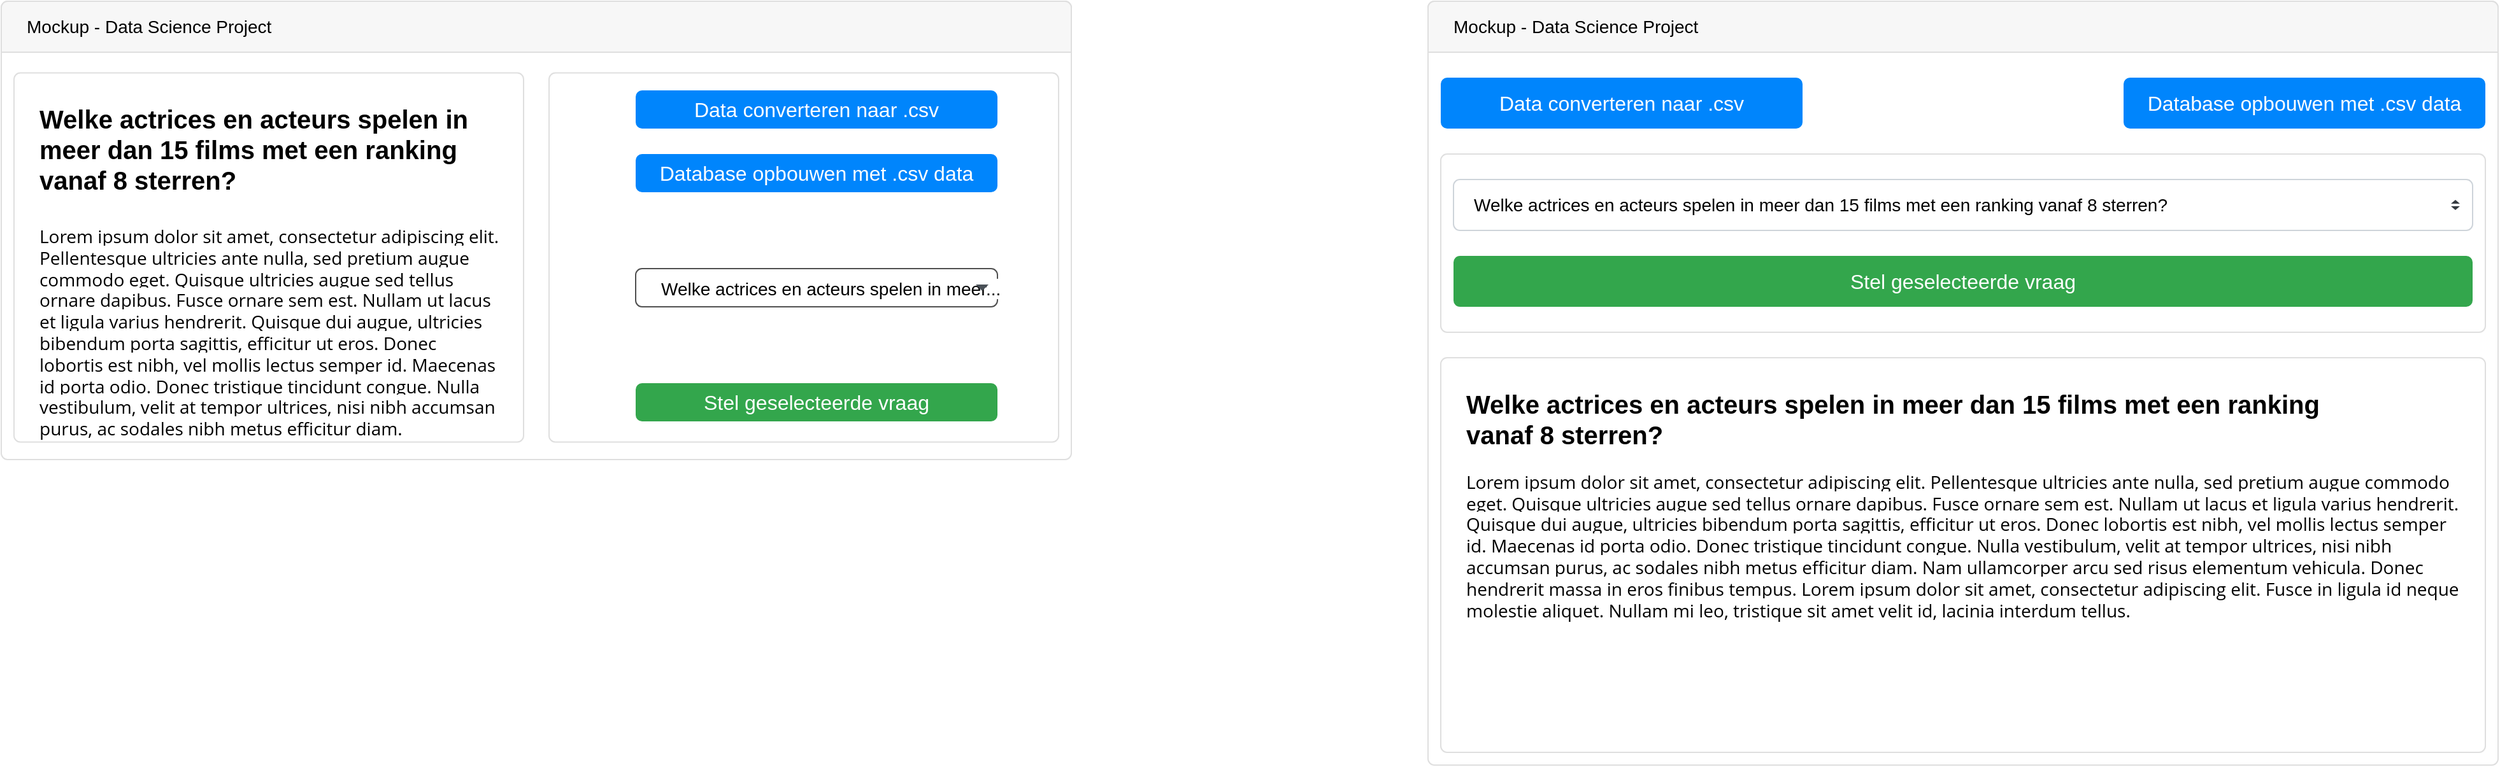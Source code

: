 <mxfile version="12.9.1" type="device"><diagram id="6V7LYD5ELoQpniPeE7P1" name="Page-1"><mxGraphModel dx="1985" dy="662" grid="0" gridSize="10" guides="1" tooltips="1" connect="1" arrows="1" fold="1" page="0" pageScale="1" pageWidth="827" pageHeight="1169" background="none" math="0" shadow="0"><root><mxCell id="0"/><mxCell id="1" parent="0"/><mxCell id="0TwjBl6gbjHXmzoj-cEr-2" value="" style="html=1;shadow=0;dashed=0;shape=mxgraph.bootstrap.rrect;rSize=5;strokeColor=#DFDFDF;html=1;whiteSpace=wrap;fillColor=#FFFFFF;fontColor=#000000;" vertex="1" parent="1"><mxGeometry x="-800" y="40" width="840" height="360" as="geometry"/></mxCell><mxCell id="0TwjBl6gbjHXmzoj-cEr-3" value="Mockup - Data Science Project" style="html=1;shadow=0;dashed=0;shape=mxgraph.bootstrap.topButton;strokeColor=inherit;fillColor=#F7F7F7;rSize=5;perimeter=none;whiteSpace=wrap;resizeWidth=1;align=left;spacing=20;fontSize=14;" vertex="1" parent="0TwjBl6gbjHXmzoj-cEr-2"><mxGeometry width="840" height="40" relative="1" as="geometry"/></mxCell><mxCell id="0TwjBl6gbjHXmzoj-cEr-12" value="&lt;b style=&quot;font-size: 20px&quot;&gt;&lt;span class=&quot;TextRun SCXW56527818 BCX0&quot; lang=&quot;NL-NL&quot; style=&quot;margin: 0px ; padding: 0px ; background-color: rgb(255 , 255 , 255) ; font-family: &amp;#34;calibri&amp;#34; , &amp;#34;calibri_embeddedfont&amp;#34; , &amp;#34;calibri_msfontservice&amp;#34; , sans-serif ; line-height: 19.425px&quot;&gt;&lt;span class=&quot;NormalTextRun SCXW56527818 BCX0&quot; style=&quot;margin: 0px ; padding: 0px ; background-color: inherit&quot;&gt;Welke actrices en acteurs spelen in meer dan&amp;nbsp;&lt;/span&gt;&lt;/span&gt;&lt;span class=&quot;TextRun SCXW56527818 BCX0&quot; lang=&quot;NL-NL&quot; style=&quot;margin: 0px ; padding: 0px ; background-color: rgb(255 , 255 , 255) ; font-family: &amp;#34;calibri&amp;#34; , &amp;#34;calibri_embeddedfont&amp;#34; , &amp;#34;calibri_msfontservice&amp;#34; , sans-serif ; line-height: 19.425px&quot;&gt;&lt;span class=&quot;NormalTextRun SCXW56527818 BCX0&quot; style=&quot;margin: 0px ; padding: 0px ; background-color: inherit&quot;&gt;15&lt;/span&gt;&lt;/span&gt;&lt;span class=&quot;TextRun SCXW56527818 BCX0&quot; lang=&quot;NL-NL&quot; style=&quot;margin: 0px ; padding: 0px ; background-color: rgb(255 , 255 , 255) ; font-family: &amp;#34;calibri&amp;#34; , &amp;#34;calibri_embeddedfont&amp;#34; , &amp;#34;calibri_msfontservice&amp;#34; , sans-serif ; line-height: 19.425px&quot;&gt;&lt;span class=&quot;NormalTextRun SCXW56527818 BCX0&quot; style=&quot;margin: 0px ; padding: 0px ; background-color: inherit&quot;&gt;&amp;nbsp;films met een ranking vanaf&amp;nbsp;&lt;/span&gt;&lt;/span&gt;&lt;span class=&quot;TextRun SCXW56527818 BCX0&quot; lang=&quot;NL-NL&quot; style=&quot;margin: 0px ; padding: 0px ; background-color: rgb(255 , 255 , 255) ; font-family: &amp;#34;calibri&amp;#34; , &amp;#34;calibri_embeddedfont&amp;#34; , &amp;#34;calibri_msfontservice&amp;#34; , sans-serif ; line-height: 19.425px&quot;&gt;&lt;span class=&quot;NormalTextRun SCXW56527818 BCX0&quot; style=&quot;margin: 0px ; padding: 0px ; background-color: inherit&quot;&gt;8&amp;nbsp;&lt;/span&gt;&lt;/span&gt;&lt;span class=&quot;TextRun SCXW56527818 BCX0&quot; lang=&quot;NL-NL&quot; style=&quot;margin: 0px ; padding: 0px ; background-color: rgb(255 , 255 , 255) ; font-family: &amp;#34;calibri&amp;#34; , &amp;#34;calibri_embeddedfont&amp;#34; , &amp;#34;calibri_msfontservice&amp;#34; , sans-serif ; line-height: 19.425px&quot;&gt;&lt;span class=&quot;NormalTextRun SCXW56527818 BCX0&quot; style=&quot;margin: 0px ; padding: 0px ; background-color: inherit&quot;&gt;sterren?&lt;/span&gt;&lt;/span&gt;&lt;span class=&quot;EOP SCXW56527818 BCX0&quot; style=&quot;margin: 0px ; padding: 0px ; background-color: rgb(255 , 255 , 255) ; line-height: 19.425px ; font-family: &amp;#34;calibri&amp;#34; , &amp;#34;calibri_embeddedfont&amp;#34; , &amp;#34;calibri_msfontservice&amp;#34; , sans-serif&quot;&gt;&amp;nbsp;&lt;br&gt;&lt;/span&gt;&lt;br&gt;&lt;/b&gt;&lt;span style=&quot;font-family: &amp;#34;open sans&amp;#34; , &amp;#34;arial&amp;#34; , sans-serif ; text-align: justify ; background-color: rgb(255 , 255 , 255)&quot;&gt;Lorem ipsum dolor sit amet, consectetur adipiscing elit. Pellentesque ultricies ante nulla, sed pretium augue commodo eget. Quisque ultricies augue sed tellus ornare dapibus. Fusce ornare sem est. Nullam ut lacus et ligula varius hendrerit. Quisque dui augue, ultricies bibendum porta sagittis, efficitur ut eros. Donec lobortis est nibh, vel mollis lectus semper id. Maecenas id porta odio. Donec tristique tincidunt congue. Nulla vestibulum, velit at tempor ultrices, nisi nibh accumsan purus, ac sodales nibh metus efficitur diam.&amp;nbsp;&lt;/span&gt;" style="html=1;shadow=0;dashed=0;shape=mxgraph.bootstrap.rrect;rSize=5;strokeColor=#DFDFDF;html=1;whiteSpace=wrap;fillColor=#ffffff;fontColor=#000000;verticalAlign=top;align=left;spacing=20;fontSize=14;spacingLeft=0;" vertex="1" parent="0TwjBl6gbjHXmzoj-cEr-2"><mxGeometry x="10" y="56.25" width="400" height="290" as="geometry"/></mxCell><mxCell id="0TwjBl6gbjHXmzoj-cEr-18" value="" style="html=1;shadow=0;dashed=0;shape=mxgraph.bootstrap.rrect;rSize=5;strokeColor=#DFDFDF;html=1;whiteSpace=wrap;fillColor=#ffffff;fontColor=#000000;verticalAlign=top;align=left;spacing=20;fontSize=14;spacingLeft=0;" vertex="1" parent="0TwjBl6gbjHXmzoj-cEr-2"><mxGeometry x="430" y="56.253" width="400" height="290" as="geometry"/></mxCell><mxCell id="0TwjBl6gbjHXmzoj-cEr-17" value="Database opbouwen met .csv data" style="html=1;shadow=0;dashed=0;shape=mxgraph.bootstrap.rrect;rSize=5;strokeColor=none;strokeWidth=1;fillColor=#0085FC;fontColor=#FFFFFF;whiteSpace=wrap;align=center;verticalAlign=middle;spacingLeft=0;fontStyle=0;fontSize=16;spacing=5;" vertex="1" parent="0TwjBl6gbjHXmzoj-cEr-2"><mxGeometry x="498" y="120" width="284" height="30" as="geometry"/></mxCell><mxCell id="0TwjBl6gbjHXmzoj-cEr-15" value="Data converteren naar .csv" style="html=1;shadow=0;dashed=0;shape=mxgraph.bootstrap.rrect;rSize=5;strokeColor=none;strokeWidth=1;fillColor=#0085FC;fontColor=#FFFFFF;whiteSpace=wrap;align=center;verticalAlign=middle;spacingLeft=0;fontStyle=0;fontSize=16;spacing=5;" vertex="1" parent="0TwjBl6gbjHXmzoj-cEr-2"><mxGeometry x="498" y="70" width="284" height="30" as="geometry"/></mxCell><mxCell id="0TwjBl6gbjHXmzoj-cEr-10" value="&lt;span class=&quot;TextRun SCXW56527818 BCX0&quot; lang=&quot;NL-NL&quot; style=&quot;font-size: 14px ; margin: 0px ; padding: 0px ; color: rgb(0 , 0 , 0) ; background-color: rgb(255 , 255 , 255) ; font-family: &amp;#34;calibri&amp;#34; , &amp;#34;calibri_embeddedfont&amp;#34; , &amp;#34;calibri_msfontservice&amp;#34; , sans-serif ; line-height: 19.425px&quot;&gt;&lt;span class=&quot;NormalTextRun SCXW56527818 BCX0&quot; style=&quot;margin: 0px ; padding: 0px ; background-color: inherit&quot;&gt;Welke actrices en acteurs spelen in meer...&lt;/span&gt;&lt;/span&gt;&lt;span class=&quot;EOP SCXW56527818 BCX0&quot; style=&quot;font-size: 14px ; margin: 0px ; padding: 0px ; color: rgb(0 , 0 , 0) ; background-color: rgb(255 , 255 , 255) ; line-height: 19.425px ; font-family: &amp;#34;calibri&amp;#34; , &amp;#34;calibri_embeddedfont&amp;#34; , &amp;#34;calibri_msfontservice&amp;#34; , sans-serif&quot;&gt;&amp;nbsp;&lt;/span&gt;" style="html=1;shadow=0;dashed=0;shape=mxgraph.bootstrap.rrect;rSize=5;strokeColor=#505050;strokeWidth=1;fillColor=#ffffff;fontColor=#777777;align=left;verticalAlign=middle;fontStyle=0;fontSize=18;spacing=20;" vertex="1" parent="0TwjBl6gbjHXmzoj-cEr-2"><mxGeometry x="498" y="210" width="284" height="30" as="geometry"/></mxCell><mxCell id="0TwjBl6gbjHXmzoj-cEr-11" value="" style="shape=triangle;direction=south;fillColor=#495057;strokeColor=none;perimeter=none;" vertex="1" parent="0TwjBl6gbjHXmzoj-cEr-10"><mxGeometry x="1" y="0.5" width="10" height="5" relative="1" as="geometry"><mxPoint x="-17" y="-2.5" as="offset"/></mxGeometry></mxCell><mxCell id="0TwjBl6gbjHXmzoj-cEr-16" value="Stel geselecteerde vraag" style="html=1;shadow=0;dashed=0;shape=mxgraph.bootstrap.rrect;rSize=5;strokeColor=none;strokeWidth=1;fillColor=#33A64C;fontColor=#FFFFFF;whiteSpace=wrap;align=center;verticalAlign=middle;spacingLeft=0;fontStyle=0;fontSize=16;spacing=5;" vertex="1" parent="0TwjBl6gbjHXmzoj-cEr-2"><mxGeometry x="498" y="300" width="284" height="30" as="geometry"/></mxCell><mxCell id="0TwjBl6gbjHXmzoj-cEr-19" value="" style="html=1;shadow=0;dashed=0;shape=mxgraph.bootstrap.rrect;rSize=5;strokeColor=#DFDFDF;html=1;whiteSpace=wrap;fillColor=#FFFFFF;fontColor=#000000;" vertex="1" parent="1"><mxGeometry x="320" y="40" width="840" height="600" as="geometry"/></mxCell><mxCell id="0TwjBl6gbjHXmzoj-cEr-20" value="Mockup - Data Science Project" style="html=1;shadow=0;dashed=0;shape=mxgraph.bootstrap.topButton;strokeColor=inherit;fillColor=#F7F7F7;rSize=5;perimeter=none;whiteSpace=wrap;resizeWidth=1;align=left;spacing=20;fontSize=14;" vertex="1" parent="0TwjBl6gbjHXmzoj-cEr-19"><mxGeometry width="840" height="40" relative="1" as="geometry"/></mxCell><mxCell id="0TwjBl6gbjHXmzoj-cEr-21" value="&lt;font style=&quot;font-size: 20px&quot;&gt;&lt;b&gt;&lt;span class=&quot;TextRun SCXW56527818 BCX0&quot; lang=&quot;NL-NL&quot; style=&quot;margin: 0px ; padding: 0px ; background-color: rgb(255 , 255 , 255) ; font-family: &amp;#34;calibri&amp;#34; , &amp;#34;calibri_embeddedfont&amp;#34; , &amp;#34;calibri_msfontservice&amp;#34; , sans-serif ; line-height: 19.425px&quot;&gt;&lt;span class=&quot;NormalTextRun SCXW56527818 BCX0&quot; style=&quot;margin: 0px ; padding: 0px ; background-color: inherit&quot;&gt;Welke actrices en acteurs spelen in meer dan&amp;nbsp;&lt;/span&gt;&lt;/span&gt;&lt;span class=&quot;TextRun SCXW56527818 BCX0&quot; lang=&quot;NL-NL&quot; style=&quot;margin: 0px ; padding: 0px ; background-color: rgb(255 , 255 , 255) ; font-family: &amp;#34;calibri&amp;#34; , &amp;#34;calibri_embeddedfont&amp;#34; , &amp;#34;calibri_msfontservice&amp;#34; , sans-serif ; line-height: 19.425px&quot;&gt;&lt;span class=&quot;NormalTextRun SCXW56527818 BCX0&quot; style=&quot;margin: 0px ; padding: 0px ; background-color: inherit&quot;&gt;15&lt;/span&gt;&lt;/span&gt;&lt;span class=&quot;TextRun SCXW56527818 BCX0&quot; lang=&quot;NL-NL&quot; style=&quot;margin: 0px ; padding: 0px ; background-color: rgb(255 , 255 , 255) ; font-family: &amp;#34;calibri&amp;#34; , &amp;#34;calibri_embeddedfont&amp;#34; , &amp;#34;calibri_msfontservice&amp;#34; , sans-serif ; line-height: 19.425px&quot;&gt;&lt;span class=&quot;NormalTextRun SCXW56527818 BCX0&quot; style=&quot;margin: 0px ; padding: 0px ; background-color: inherit&quot;&gt;&amp;nbsp;films met een ranking vanaf&amp;nbsp;&lt;/span&gt;&lt;/span&gt;&lt;span class=&quot;TextRun SCXW56527818 BCX0&quot; lang=&quot;NL-NL&quot; style=&quot;margin: 0px ; padding: 0px ; background-color: rgb(255 , 255 , 255) ; font-family: &amp;#34;calibri&amp;#34; , &amp;#34;calibri_embeddedfont&amp;#34; , &amp;#34;calibri_msfontservice&amp;#34; , sans-serif ; line-height: 19.425px&quot;&gt;&lt;span class=&quot;NormalTextRun SCXW56527818 BCX0&quot; style=&quot;margin: 0px ; padding: 0px ; background-color: inherit&quot;&gt;8&amp;nbsp;&lt;/span&gt;&lt;/span&gt;&lt;span class=&quot;TextRun SCXW56527818 BCX0&quot; lang=&quot;NL-NL&quot; style=&quot;margin: 0px ; padding: 0px ; background-color: rgb(255 , 255 , 255) ; font-family: &amp;#34;calibri&amp;#34; , &amp;#34;calibri_embeddedfont&amp;#34; , &amp;#34;calibri_msfontservice&amp;#34; , sans-serif ; line-height: 19.425px&quot;&gt;&lt;span class=&quot;NormalTextRun SCXW56527818 BCX0&quot; style=&quot;margin: 0px ; padding: 0px ; background-color: inherit&quot;&gt;sterren?&lt;/span&gt;&lt;/span&gt;&lt;span class=&quot;EOP SCXW56527818 BCX0&quot; style=&quot;margin: 0px ; padding: 0px ; background-color: rgb(255 , 255 , 255) ; line-height: 19.425px ; font-family: &amp;#34;calibri&amp;#34; , &amp;#34;calibri_embeddedfont&amp;#34; , &amp;#34;calibri_msfontservice&amp;#34; , sans-serif&quot;&gt;&amp;nbsp;&lt;/span&gt;&lt;br&gt;&lt;/b&gt;&lt;/font&gt;&lt;br&gt;&lt;span style=&quot;font-family: &amp;#34;open sans&amp;#34; , &amp;#34;arial&amp;#34; , sans-serif ; text-align: justify ; background-color: rgb(255 , 255 , 255)&quot;&gt;Lorem ipsum dolor sit amet, consectetur adipiscing elit. Pellentesque ultricies ante nulla, sed pretium augue commodo eget. Quisque ultricies augue sed tellus ornare dapibus. Fusce ornare sem est. Nullam ut lacus et ligula varius hendrerit. Quisque dui augue, ultricies bibendum porta sagittis, efficitur ut eros. Donec lobortis est nibh, vel mollis lectus semper id. Maecenas id porta odio. Donec tristique tincidunt congue. Nulla vestibulum, velit at tempor ultrices, nisi nibh accumsan purus, ac sodales nibh metus efficitur diam. Nam ullamcorper arcu sed risus elementum vehicula. Donec hendrerit massa in eros finibus tempus. Lorem ipsum dolor sit amet, consectetur adipiscing elit. Fusce in ligula id neque molestie aliquet. Nullam mi leo, tristique sit amet velit id, lacinia interdum tellus.&lt;/span&gt;" style="html=1;shadow=0;dashed=0;shape=mxgraph.bootstrap.rrect;rSize=5;strokeColor=#DFDFDF;html=1;whiteSpace=wrap;fillColor=#ffffff;fontColor=#000000;verticalAlign=top;align=left;spacing=20;fontSize=14;spacingLeft=0;" vertex="1" parent="0TwjBl6gbjHXmzoj-cEr-19"><mxGeometry x="10" y="280" width="820" height="310" as="geometry"/></mxCell><mxCell id="0TwjBl6gbjHXmzoj-cEr-22" value="" style="html=1;shadow=0;dashed=0;shape=mxgraph.bootstrap.rrect;rSize=5;strokeColor=#DFDFDF;html=1;whiteSpace=wrap;fillColor=#ffffff;fontColor=#000000;verticalAlign=top;align=left;spacing=20;fontSize=14;spacingLeft=0;" vertex="1" parent="0TwjBl6gbjHXmzoj-cEr-19"><mxGeometry x="10" y="120" width="820" height="140" as="geometry"/></mxCell><mxCell id="0TwjBl6gbjHXmzoj-cEr-23" value="Database opbouwen met .csv data" style="html=1;shadow=0;dashed=0;shape=mxgraph.bootstrap.rrect;rSize=5;strokeColor=none;strokeWidth=1;fillColor=#0085FC;fontColor=#FFFFFF;whiteSpace=wrap;align=center;verticalAlign=middle;spacingLeft=0;fontStyle=0;fontSize=16;spacing=5;" vertex="1" parent="0TwjBl6gbjHXmzoj-cEr-19"><mxGeometry x="546" y="60" width="284" height="40" as="geometry"/></mxCell><mxCell id="0TwjBl6gbjHXmzoj-cEr-24" value="Data converteren naar .csv" style="html=1;shadow=0;dashed=0;shape=mxgraph.bootstrap.rrect;rSize=5;strokeColor=none;strokeWidth=1;fillColor=#0085FC;fontColor=#FFFFFF;whiteSpace=wrap;align=center;verticalAlign=middle;spacingLeft=0;fontStyle=0;fontSize=16;spacing=5;" vertex="1" parent="0TwjBl6gbjHXmzoj-cEr-19"><mxGeometry x="10" y="60.01" width="284" height="39.99" as="geometry"/></mxCell><mxCell id="0TwjBl6gbjHXmzoj-cEr-27" value="Stel geselecteerde vraag" style="html=1;shadow=0;dashed=0;shape=mxgraph.bootstrap.rrect;rSize=5;strokeColor=none;strokeWidth=1;fillColor=#33A64C;fontColor=#FFFFFF;whiteSpace=wrap;align=center;verticalAlign=middle;spacingLeft=0;fontStyle=0;fontSize=16;spacing=5;" vertex="1" parent="0TwjBl6gbjHXmzoj-cEr-19"><mxGeometry x="20" y="200" width="800" height="40" as="geometry"/></mxCell><mxCell id="0TwjBl6gbjHXmzoj-cEr-28" value="&lt;font style=&quot;font-size: 14px&quot;&gt;&lt;span class=&quot;TextRun SCXW56527818 BCX0&quot; lang=&quot;NL-NL&quot; style=&quot;margin: 0px ; padding: 0px ; color: rgb(0 , 0 , 0) ; white-space: normal ; background-color: rgb(255 , 255 , 255) ; font-family: &amp;#34;calibri&amp;#34; , &amp;#34;calibri_embeddedfont&amp;#34; , &amp;#34;calibri_msfontservice&amp;#34; , sans-serif ; line-height: 19.425px&quot;&gt;&lt;span class=&quot;NormalTextRun SCXW56527818 BCX0&quot; style=&quot;margin: 0px ; padding: 0px ; background-color: inherit&quot;&gt;Welke actrices en acteurs spelen in meer dan&amp;nbsp;&lt;/span&gt;&lt;/span&gt;&lt;span class=&quot;TextRun SCXW56527818 BCX0&quot; lang=&quot;NL-NL&quot; style=&quot;margin: 0px ; padding: 0px ; color: rgb(0 , 0 , 0) ; white-space: normal ; background-color: rgb(255 , 255 , 255) ; font-family: &amp;#34;calibri&amp;#34; , &amp;#34;calibri_embeddedfont&amp;#34; , &amp;#34;calibri_msfontservice&amp;#34; , sans-serif ; line-height: 19.425px&quot;&gt;&lt;span class=&quot;NormalTextRun SCXW56527818 BCX0&quot; style=&quot;margin: 0px ; padding: 0px ; background-color: inherit&quot;&gt;15&lt;/span&gt;&lt;/span&gt;&lt;span class=&quot;TextRun SCXW56527818 BCX0&quot; lang=&quot;NL-NL&quot; style=&quot;margin: 0px ; padding: 0px ; color: rgb(0 , 0 , 0) ; white-space: normal ; background-color: rgb(255 , 255 , 255) ; font-family: &amp;#34;calibri&amp;#34; , &amp;#34;calibri_embeddedfont&amp;#34; , &amp;#34;calibri_msfontservice&amp;#34; , sans-serif ; line-height: 19.425px&quot;&gt;&lt;span class=&quot;NormalTextRun SCXW56527818 BCX0&quot; style=&quot;margin: 0px ; padding: 0px ; background-color: inherit&quot;&gt;&amp;nbsp;films met een ranking vanaf&amp;nbsp;&lt;/span&gt;&lt;/span&gt;&lt;span class=&quot;TextRun SCXW56527818 BCX0&quot; lang=&quot;NL-NL&quot; style=&quot;margin: 0px ; padding: 0px ; color: rgb(0 , 0 , 0) ; white-space: normal ; background-color: rgb(255 , 255 , 255) ; font-family: &amp;#34;calibri&amp;#34; , &amp;#34;calibri_embeddedfont&amp;#34; , &amp;#34;calibri_msfontservice&amp;#34; , sans-serif ; line-height: 19.425px&quot;&gt;&lt;span class=&quot;NormalTextRun SCXW56527818 BCX0&quot; style=&quot;margin: 0px ; padding: 0px ; background-color: inherit&quot;&gt;8&amp;nbsp;&lt;/span&gt;&lt;/span&gt;&lt;span class=&quot;TextRun SCXW56527818 BCX0&quot; lang=&quot;NL-NL&quot; style=&quot;margin: 0px ; padding: 0px ; color: rgb(0 , 0 , 0) ; white-space: normal ; background-color: rgb(255 , 255 , 255) ; font-family: &amp;#34;calibri&amp;#34; , &amp;#34;calibri_embeddedfont&amp;#34; , &amp;#34;calibri_msfontservice&amp;#34; , sans-serif ; line-height: 19.425px&quot;&gt;&lt;span class=&quot;NormalTextRun SCXW56527818 BCX0&quot; style=&quot;margin: 0px ; padding: 0px ; background-color: inherit&quot;&gt;sterren?&lt;/span&gt;&lt;/span&gt;&lt;span class=&quot;EOP SCXW56527818 BCX0&quot; style=&quot;margin: 0px ; padding: 0px ; color: rgb(0 , 0 , 0) ; white-space: normal ; background-color: rgb(255 , 255 , 255) ; line-height: 19.425px ; font-family: &amp;#34;calibri&amp;#34; , &amp;#34;calibri_embeddedfont&amp;#34; , &amp;#34;calibri_msfontservice&amp;#34; , sans-serif&quot;&gt;&amp;nbsp;&lt;/span&gt;&lt;/font&gt;" style="html=1;shadow=0;dashed=0;shape=mxgraph.bootstrap.rrect;rSize=5;fillColor=#ffffff;strokeColor=#CED4DA;align=left;spacing=16;fontSize=14;fontColor=#6C767D;whiteSpace=wrap;" vertex="1" parent="0TwjBl6gbjHXmzoj-cEr-19"><mxGeometry x="20" y="140" width="800" height="40" as="geometry"/></mxCell><mxCell id="0TwjBl6gbjHXmzoj-cEr-29" value="" style="shape=triangle;direction=south;fillColor=#343A40;strokeColor=none;perimeter=none;" vertex="1" parent="0TwjBl6gbjHXmzoj-cEr-28"><mxGeometry x="1" y="0.5" width="7" height="3" relative="1" as="geometry"><mxPoint x="-17" y="1" as="offset"/></mxGeometry></mxCell><mxCell id="0TwjBl6gbjHXmzoj-cEr-30" value="" style="shape=triangle;direction=north;fillColor=#343A40;strokeColor=none;perimeter=none;" vertex="1" parent="0TwjBl6gbjHXmzoj-cEr-28"><mxGeometry x="1" y="0.5" width="7" height="3" relative="1" as="geometry"><mxPoint x="-17" y="-4" as="offset"/></mxGeometry></mxCell></root></mxGraphModel></diagram></mxfile>